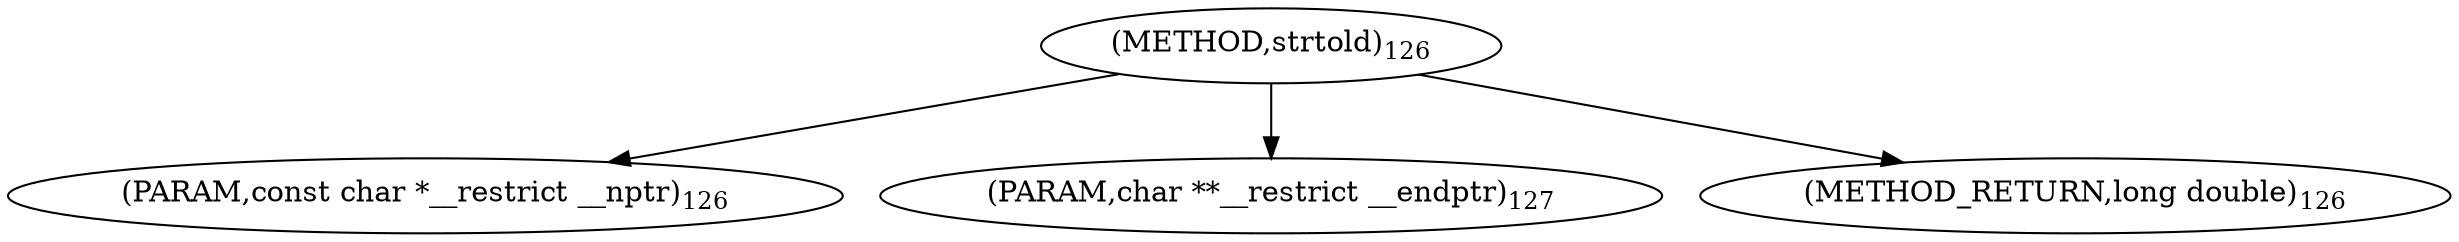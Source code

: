 digraph "strtold" {  
"45357" [label = <(METHOD,strtold)<SUB>126</SUB>> ]
"45358" [label = <(PARAM,const char *__restrict __nptr)<SUB>126</SUB>> ]
"45359" [label = <(PARAM,char **__restrict __endptr)<SUB>127</SUB>> ]
"45360" [label = <(METHOD_RETURN,long double)<SUB>126</SUB>> ]
  "45357" -> "45358" 
  "45357" -> "45359" 
  "45357" -> "45360" 
}
